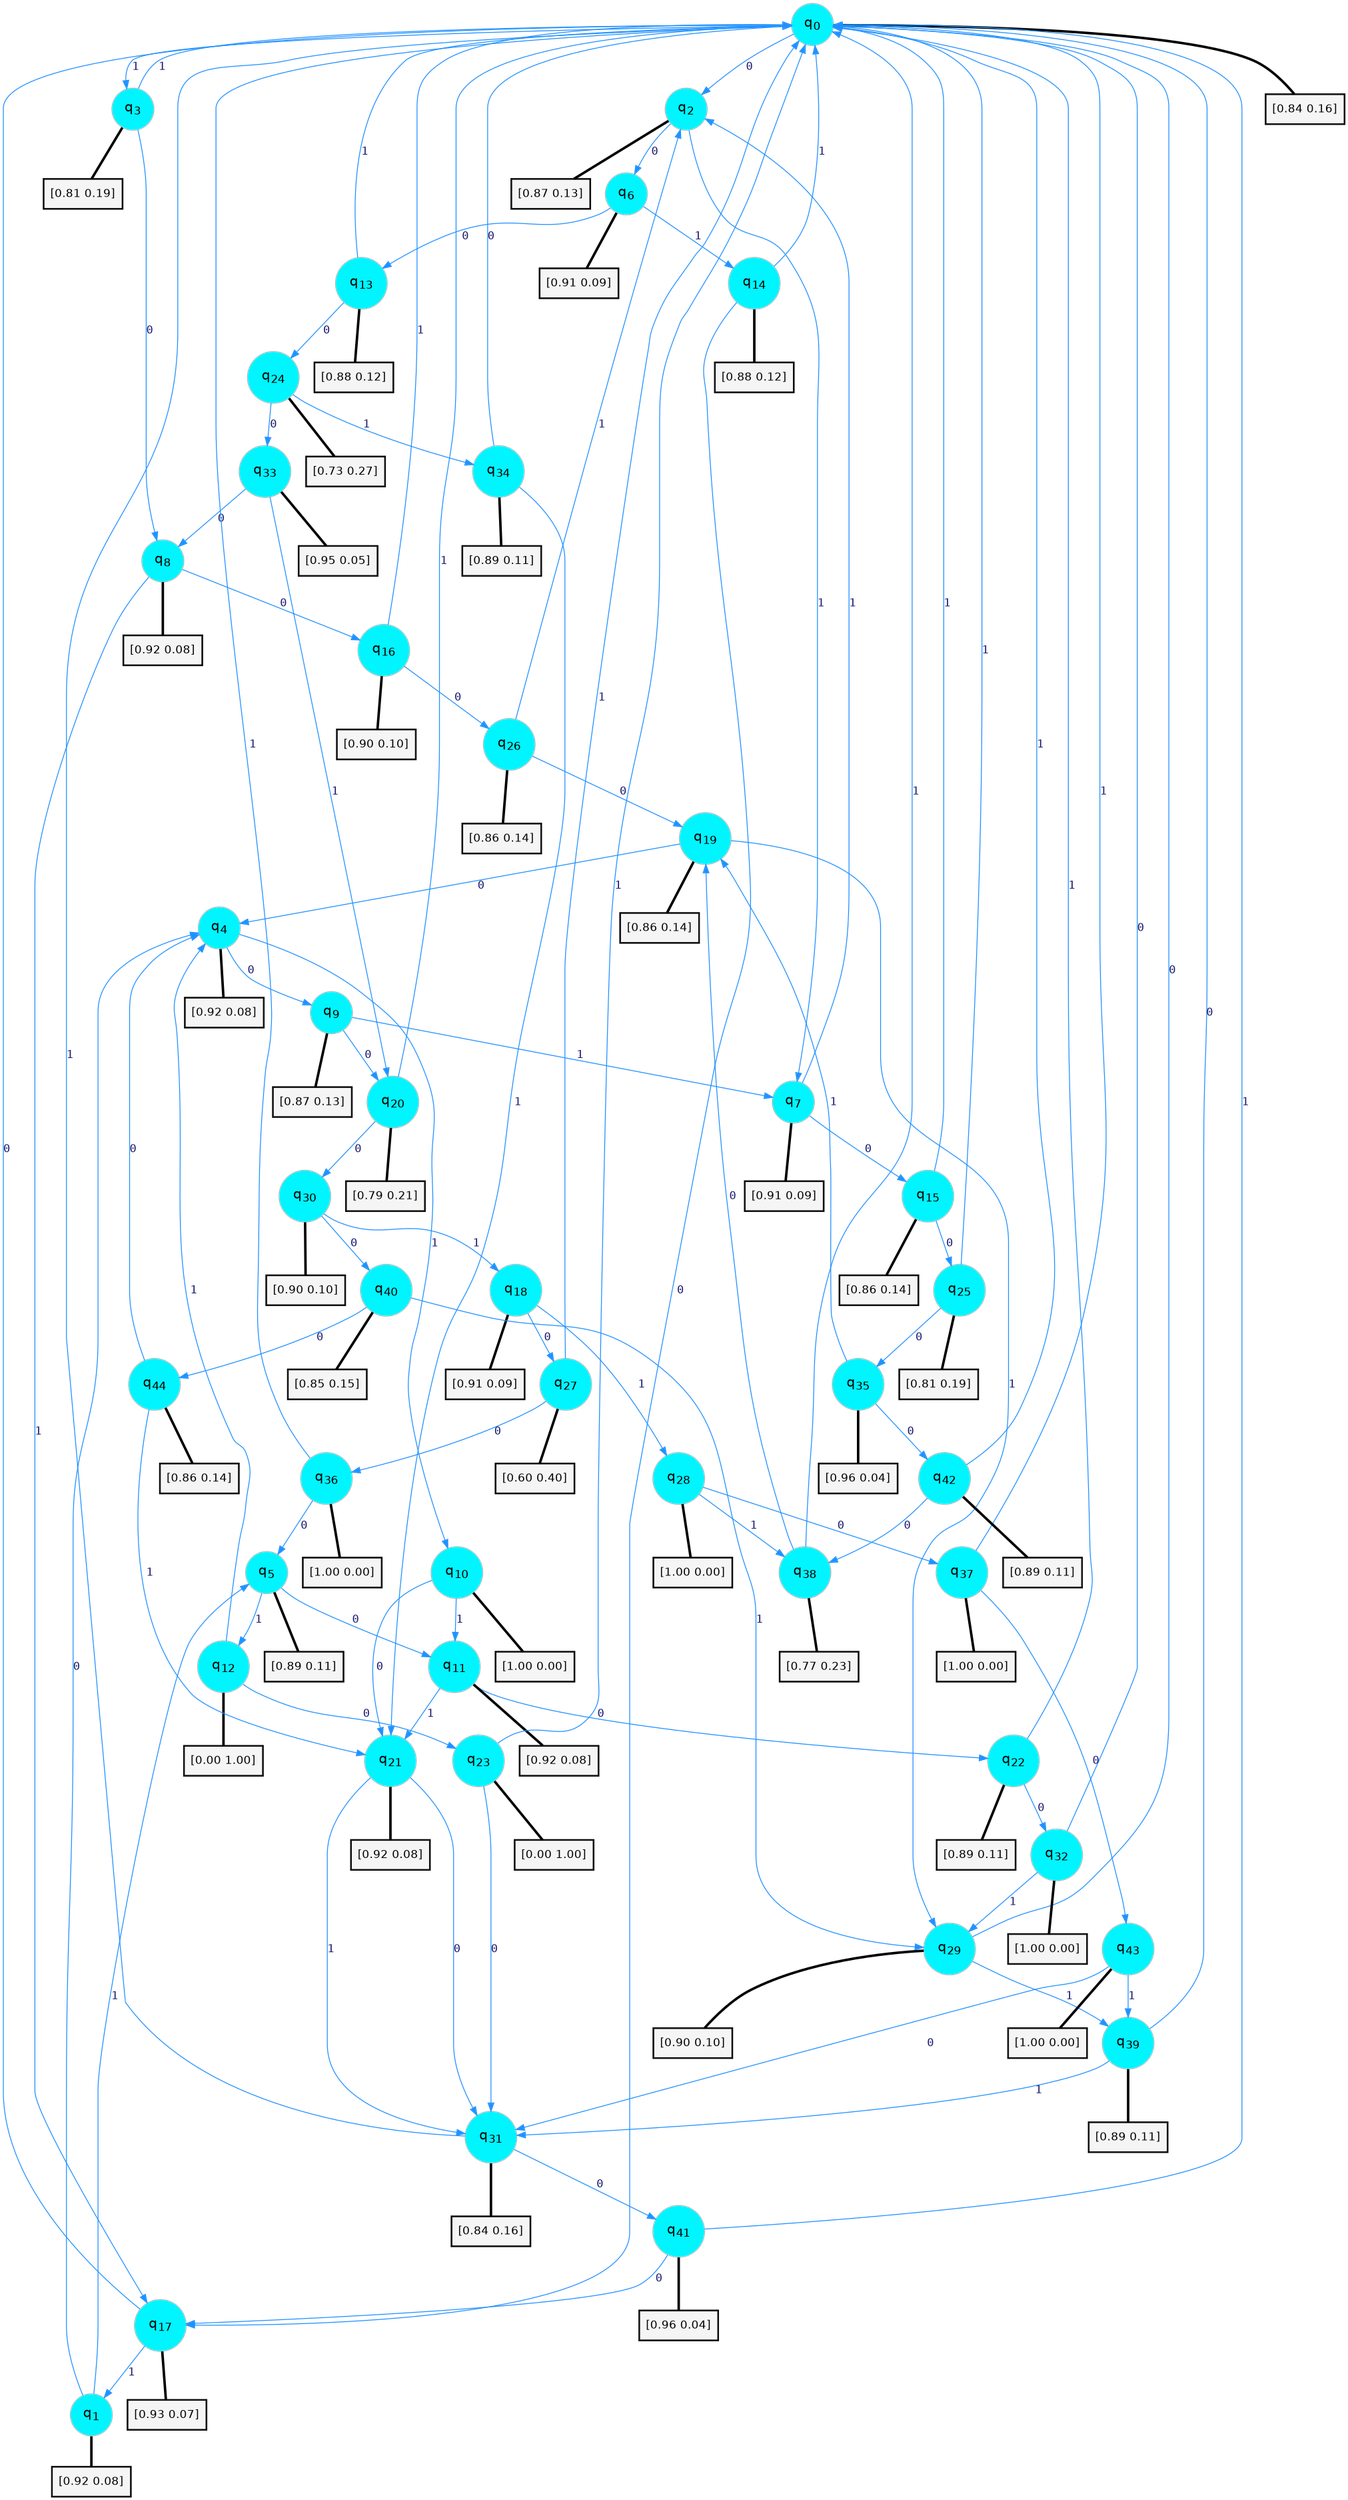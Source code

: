digraph G {
graph [
bgcolor=transparent, dpi=300, rankdir=TD, size="40,25"];
node [
color=gray, fillcolor=turquoise1, fontcolor=black, fontname=Helvetica, fontsize=16, fontweight=bold, shape=circle, style=filled];
edge [
arrowsize=1, color=dodgerblue1, fontcolor=midnightblue, fontname=courier, fontweight=bold, penwidth=1, style=solid, weight=20];
0[label=<q<SUB>0</SUB>>];
1[label=<q<SUB>1</SUB>>];
2[label=<q<SUB>2</SUB>>];
3[label=<q<SUB>3</SUB>>];
4[label=<q<SUB>4</SUB>>];
5[label=<q<SUB>5</SUB>>];
6[label=<q<SUB>6</SUB>>];
7[label=<q<SUB>7</SUB>>];
8[label=<q<SUB>8</SUB>>];
9[label=<q<SUB>9</SUB>>];
10[label=<q<SUB>10</SUB>>];
11[label=<q<SUB>11</SUB>>];
12[label=<q<SUB>12</SUB>>];
13[label=<q<SUB>13</SUB>>];
14[label=<q<SUB>14</SUB>>];
15[label=<q<SUB>15</SUB>>];
16[label=<q<SUB>16</SUB>>];
17[label=<q<SUB>17</SUB>>];
18[label=<q<SUB>18</SUB>>];
19[label=<q<SUB>19</SUB>>];
20[label=<q<SUB>20</SUB>>];
21[label=<q<SUB>21</SUB>>];
22[label=<q<SUB>22</SUB>>];
23[label=<q<SUB>23</SUB>>];
24[label=<q<SUB>24</SUB>>];
25[label=<q<SUB>25</SUB>>];
26[label=<q<SUB>26</SUB>>];
27[label=<q<SUB>27</SUB>>];
28[label=<q<SUB>28</SUB>>];
29[label=<q<SUB>29</SUB>>];
30[label=<q<SUB>30</SUB>>];
31[label=<q<SUB>31</SUB>>];
32[label=<q<SUB>32</SUB>>];
33[label=<q<SUB>33</SUB>>];
34[label=<q<SUB>34</SUB>>];
35[label=<q<SUB>35</SUB>>];
36[label=<q<SUB>36</SUB>>];
37[label=<q<SUB>37</SUB>>];
38[label=<q<SUB>38</SUB>>];
39[label=<q<SUB>39</SUB>>];
40[label=<q<SUB>40</SUB>>];
41[label=<q<SUB>41</SUB>>];
42[label=<q<SUB>42</SUB>>];
43[label=<q<SUB>43</SUB>>];
44[label=<q<SUB>44</SUB>>];
45[label="[0.84 0.16]", shape=box,fontcolor=black, fontname=Helvetica, fontsize=14, penwidth=2, fillcolor=whitesmoke,color=black];
46[label="[0.92 0.08]", shape=box,fontcolor=black, fontname=Helvetica, fontsize=14, penwidth=2, fillcolor=whitesmoke,color=black];
47[label="[0.87 0.13]", shape=box,fontcolor=black, fontname=Helvetica, fontsize=14, penwidth=2, fillcolor=whitesmoke,color=black];
48[label="[0.81 0.19]", shape=box,fontcolor=black, fontname=Helvetica, fontsize=14, penwidth=2, fillcolor=whitesmoke,color=black];
49[label="[0.92 0.08]", shape=box,fontcolor=black, fontname=Helvetica, fontsize=14, penwidth=2, fillcolor=whitesmoke,color=black];
50[label="[0.89 0.11]", shape=box,fontcolor=black, fontname=Helvetica, fontsize=14, penwidth=2, fillcolor=whitesmoke,color=black];
51[label="[0.91 0.09]", shape=box,fontcolor=black, fontname=Helvetica, fontsize=14, penwidth=2, fillcolor=whitesmoke,color=black];
52[label="[0.91 0.09]", shape=box,fontcolor=black, fontname=Helvetica, fontsize=14, penwidth=2, fillcolor=whitesmoke,color=black];
53[label="[0.92 0.08]", shape=box,fontcolor=black, fontname=Helvetica, fontsize=14, penwidth=2, fillcolor=whitesmoke,color=black];
54[label="[0.87 0.13]", shape=box,fontcolor=black, fontname=Helvetica, fontsize=14, penwidth=2, fillcolor=whitesmoke,color=black];
55[label="[1.00 0.00]", shape=box,fontcolor=black, fontname=Helvetica, fontsize=14, penwidth=2, fillcolor=whitesmoke,color=black];
56[label="[0.92 0.08]", shape=box,fontcolor=black, fontname=Helvetica, fontsize=14, penwidth=2, fillcolor=whitesmoke,color=black];
57[label="[0.00 1.00]", shape=box,fontcolor=black, fontname=Helvetica, fontsize=14, penwidth=2, fillcolor=whitesmoke,color=black];
58[label="[0.88 0.12]", shape=box,fontcolor=black, fontname=Helvetica, fontsize=14, penwidth=2, fillcolor=whitesmoke,color=black];
59[label="[0.88 0.12]", shape=box,fontcolor=black, fontname=Helvetica, fontsize=14, penwidth=2, fillcolor=whitesmoke,color=black];
60[label="[0.86 0.14]", shape=box,fontcolor=black, fontname=Helvetica, fontsize=14, penwidth=2, fillcolor=whitesmoke,color=black];
61[label="[0.90 0.10]", shape=box,fontcolor=black, fontname=Helvetica, fontsize=14, penwidth=2, fillcolor=whitesmoke,color=black];
62[label="[0.93 0.07]", shape=box,fontcolor=black, fontname=Helvetica, fontsize=14, penwidth=2, fillcolor=whitesmoke,color=black];
63[label="[0.91 0.09]", shape=box,fontcolor=black, fontname=Helvetica, fontsize=14, penwidth=2, fillcolor=whitesmoke,color=black];
64[label="[0.86 0.14]", shape=box,fontcolor=black, fontname=Helvetica, fontsize=14, penwidth=2, fillcolor=whitesmoke,color=black];
65[label="[0.79 0.21]", shape=box,fontcolor=black, fontname=Helvetica, fontsize=14, penwidth=2, fillcolor=whitesmoke,color=black];
66[label="[0.92 0.08]", shape=box,fontcolor=black, fontname=Helvetica, fontsize=14, penwidth=2, fillcolor=whitesmoke,color=black];
67[label="[0.89 0.11]", shape=box,fontcolor=black, fontname=Helvetica, fontsize=14, penwidth=2, fillcolor=whitesmoke,color=black];
68[label="[0.00 1.00]", shape=box,fontcolor=black, fontname=Helvetica, fontsize=14, penwidth=2, fillcolor=whitesmoke,color=black];
69[label="[0.73 0.27]", shape=box,fontcolor=black, fontname=Helvetica, fontsize=14, penwidth=2, fillcolor=whitesmoke,color=black];
70[label="[0.81 0.19]", shape=box,fontcolor=black, fontname=Helvetica, fontsize=14, penwidth=2, fillcolor=whitesmoke,color=black];
71[label="[0.86 0.14]", shape=box,fontcolor=black, fontname=Helvetica, fontsize=14, penwidth=2, fillcolor=whitesmoke,color=black];
72[label="[0.60 0.40]", shape=box,fontcolor=black, fontname=Helvetica, fontsize=14, penwidth=2, fillcolor=whitesmoke,color=black];
73[label="[1.00 0.00]", shape=box,fontcolor=black, fontname=Helvetica, fontsize=14, penwidth=2, fillcolor=whitesmoke,color=black];
74[label="[0.90 0.10]", shape=box,fontcolor=black, fontname=Helvetica, fontsize=14, penwidth=2, fillcolor=whitesmoke,color=black];
75[label="[0.90 0.10]", shape=box,fontcolor=black, fontname=Helvetica, fontsize=14, penwidth=2, fillcolor=whitesmoke,color=black];
76[label="[0.84 0.16]", shape=box,fontcolor=black, fontname=Helvetica, fontsize=14, penwidth=2, fillcolor=whitesmoke,color=black];
77[label="[1.00 0.00]", shape=box,fontcolor=black, fontname=Helvetica, fontsize=14, penwidth=2, fillcolor=whitesmoke,color=black];
78[label="[0.95 0.05]", shape=box,fontcolor=black, fontname=Helvetica, fontsize=14, penwidth=2, fillcolor=whitesmoke,color=black];
79[label="[0.89 0.11]", shape=box,fontcolor=black, fontname=Helvetica, fontsize=14, penwidth=2, fillcolor=whitesmoke,color=black];
80[label="[0.96 0.04]", shape=box,fontcolor=black, fontname=Helvetica, fontsize=14, penwidth=2, fillcolor=whitesmoke,color=black];
81[label="[1.00 0.00]", shape=box,fontcolor=black, fontname=Helvetica, fontsize=14, penwidth=2, fillcolor=whitesmoke,color=black];
82[label="[1.00 0.00]", shape=box,fontcolor=black, fontname=Helvetica, fontsize=14, penwidth=2, fillcolor=whitesmoke,color=black];
83[label="[0.77 0.23]", shape=box,fontcolor=black, fontname=Helvetica, fontsize=14, penwidth=2, fillcolor=whitesmoke,color=black];
84[label="[0.89 0.11]", shape=box,fontcolor=black, fontname=Helvetica, fontsize=14, penwidth=2, fillcolor=whitesmoke,color=black];
85[label="[0.85 0.15]", shape=box,fontcolor=black, fontname=Helvetica, fontsize=14, penwidth=2, fillcolor=whitesmoke,color=black];
86[label="[0.96 0.04]", shape=box,fontcolor=black, fontname=Helvetica, fontsize=14, penwidth=2, fillcolor=whitesmoke,color=black];
87[label="[0.89 0.11]", shape=box,fontcolor=black, fontname=Helvetica, fontsize=14, penwidth=2, fillcolor=whitesmoke,color=black];
88[label="[1.00 0.00]", shape=box,fontcolor=black, fontname=Helvetica, fontsize=14, penwidth=2, fillcolor=whitesmoke,color=black];
89[label="[0.86 0.14]", shape=box,fontcolor=black, fontname=Helvetica, fontsize=14, penwidth=2, fillcolor=whitesmoke,color=black];
0->2 [label=0];
0->3 [label=1];
0->45 [arrowhead=none, penwidth=3,color=black];
1->4 [label=0];
1->5 [label=1];
1->46 [arrowhead=none, penwidth=3,color=black];
2->6 [label=0];
2->7 [label=1];
2->47 [arrowhead=none, penwidth=3,color=black];
3->8 [label=0];
3->0 [label=1];
3->48 [arrowhead=none, penwidth=3,color=black];
4->9 [label=0];
4->10 [label=1];
4->49 [arrowhead=none, penwidth=3,color=black];
5->11 [label=0];
5->12 [label=1];
5->50 [arrowhead=none, penwidth=3,color=black];
6->13 [label=0];
6->14 [label=1];
6->51 [arrowhead=none, penwidth=3,color=black];
7->15 [label=0];
7->2 [label=1];
7->52 [arrowhead=none, penwidth=3,color=black];
8->16 [label=0];
8->17 [label=1];
8->53 [arrowhead=none, penwidth=3,color=black];
9->20 [label=0];
9->7 [label=1];
9->54 [arrowhead=none, penwidth=3,color=black];
10->21 [label=0];
10->11 [label=1];
10->55 [arrowhead=none, penwidth=3,color=black];
11->22 [label=0];
11->21 [label=1];
11->56 [arrowhead=none, penwidth=3,color=black];
12->23 [label=0];
12->4 [label=1];
12->57 [arrowhead=none, penwidth=3,color=black];
13->24 [label=0];
13->0 [label=1];
13->58 [arrowhead=none, penwidth=3,color=black];
14->17 [label=0];
14->0 [label=1];
14->59 [arrowhead=none, penwidth=3,color=black];
15->25 [label=0];
15->0 [label=1];
15->60 [arrowhead=none, penwidth=3,color=black];
16->26 [label=0];
16->0 [label=1];
16->61 [arrowhead=none, penwidth=3,color=black];
17->0 [label=0];
17->1 [label=1];
17->62 [arrowhead=none, penwidth=3,color=black];
18->27 [label=0];
18->28 [label=1];
18->63 [arrowhead=none, penwidth=3,color=black];
19->4 [label=0];
19->29 [label=1];
19->64 [arrowhead=none, penwidth=3,color=black];
20->30 [label=0];
20->0 [label=1];
20->65 [arrowhead=none, penwidth=3,color=black];
21->31 [label=0];
21->31 [label=1];
21->66 [arrowhead=none, penwidth=3,color=black];
22->32 [label=0];
22->0 [label=1];
22->67 [arrowhead=none, penwidth=3,color=black];
23->31 [label=0];
23->0 [label=1];
23->68 [arrowhead=none, penwidth=3,color=black];
24->33 [label=0];
24->34 [label=1];
24->69 [arrowhead=none, penwidth=3,color=black];
25->35 [label=0];
25->0 [label=1];
25->70 [arrowhead=none, penwidth=3,color=black];
26->19 [label=0];
26->2 [label=1];
26->71 [arrowhead=none, penwidth=3,color=black];
27->36 [label=0];
27->0 [label=1];
27->72 [arrowhead=none, penwidth=3,color=black];
28->37 [label=0];
28->38 [label=1];
28->73 [arrowhead=none, penwidth=3,color=black];
29->0 [label=0];
29->39 [label=1];
29->74 [arrowhead=none, penwidth=3,color=black];
30->40 [label=0];
30->18 [label=1];
30->75 [arrowhead=none, penwidth=3,color=black];
31->41 [label=0];
31->0 [label=1];
31->76 [arrowhead=none, penwidth=3,color=black];
32->0 [label=0];
32->29 [label=1];
32->77 [arrowhead=none, penwidth=3,color=black];
33->8 [label=0];
33->20 [label=1];
33->78 [arrowhead=none, penwidth=3,color=black];
34->0 [label=0];
34->21 [label=1];
34->79 [arrowhead=none, penwidth=3,color=black];
35->42 [label=0];
35->19 [label=1];
35->80 [arrowhead=none, penwidth=3,color=black];
36->5 [label=0];
36->0 [label=1];
36->81 [arrowhead=none, penwidth=3,color=black];
37->43 [label=0];
37->0 [label=1];
37->82 [arrowhead=none, penwidth=3,color=black];
38->19 [label=0];
38->0 [label=1];
38->83 [arrowhead=none, penwidth=3,color=black];
39->0 [label=0];
39->31 [label=1];
39->84 [arrowhead=none, penwidth=3,color=black];
40->44 [label=0];
40->29 [label=1];
40->85 [arrowhead=none, penwidth=3,color=black];
41->17 [label=0];
41->0 [label=1];
41->86 [arrowhead=none, penwidth=3,color=black];
42->38 [label=0];
42->0 [label=1];
42->87 [arrowhead=none, penwidth=3,color=black];
43->31 [label=0];
43->39 [label=1];
43->88 [arrowhead=none, penwidth=3,color=black];
44->4 [label=0];
44->21 [label=1];
44->89 [arrowhead=none, penwidth=3,color=black];
}
